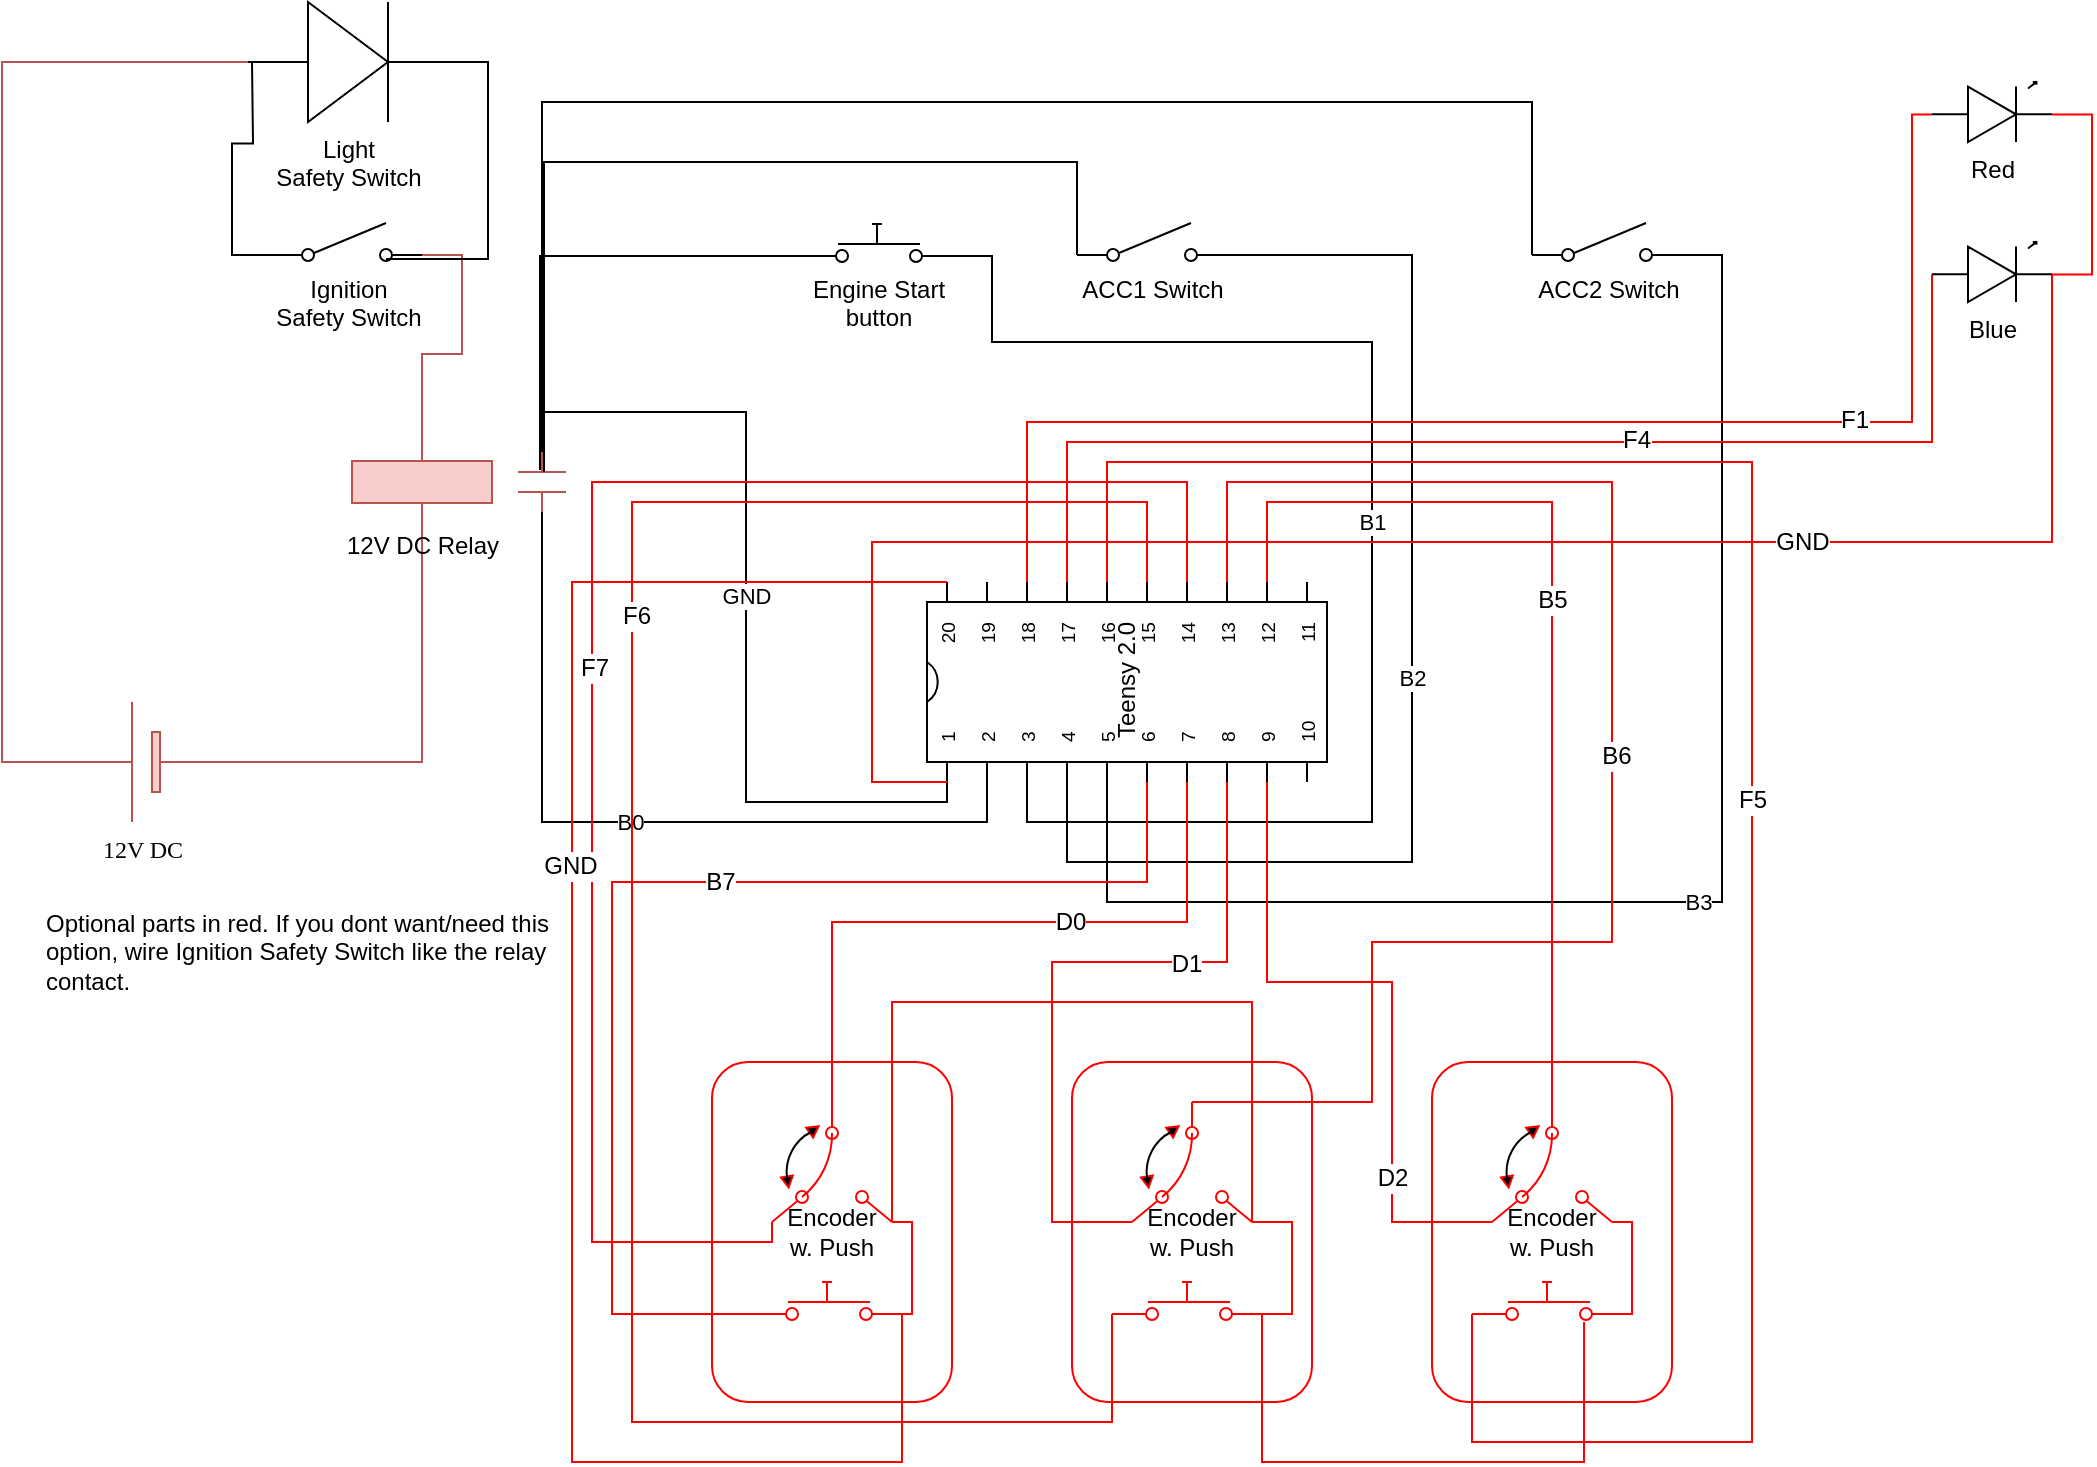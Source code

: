 <mxfile version="10.6.3" type="device"><diagram name="Page-1" id="7e0a89b8-554c-2b80-1dc8-d5c74ca68de4"><mxGraphModel dx="1103" dy="901" grid="1" gridSize="10" guides="1" tooltips="1" connect="1" arrows="1" fold="1" page="1" pageScale="1" pageWidth="1100" pageHeight="850" background="#ffffff" math="0" shadow="0"><root><mxCell id="0"/><mxCell id="1" parent="0"/><mxCell id="yIQIh3eHcrqJi-5VEcAS-3" value="Encoder&lt;br&gt;w. Push&lt;br&gt;" style="rounded=1;whiteSpace=wrap;html=1;fillColor=none;strokeColor=#FF0000;" vertex="1" parent="1"><mxGeometry x="380" y="600" width="120" height="170" as="geometry"/></mxCell><mxCell id="yIQIh3eHcrqJi-5VEcAS-6" value="&lt;span&gt;Encoder&lt;br&gt;&lt;/span&gt;w. Push&lt;span&gt;&lt;br&gt;&lt;/span&gt;" style="rounded=1;whiteSpace=wrap;html=1;fillColor=none;strokeColor=#FF0000;" vertex="1" parent="1"><mxGeometry x="560" y="600" width="120" height="170" as="geometry"/></mxCell><mxCell id="yIQIh3eHcrqJi-5VEcAS-9" value="&lt;span&gt;Encoder&lt;br&gt;&lt;/span&gt;w. Push&lt;span&gt;&lt;br&gt;&lt;/span&gt;" style="rounded=1;whiteSpace=wrap;html=1;fillColor=none;strokeColor=#FF0000;" vertex="1" parent="1"><mxGeometry x="740" y="600" width="120" height="170" as="geometry"/></mxCell><mxCell id="1cb643a89b7d889d-16" style="edgeStyle=orthogonalEdgeStyle;rounded=0;html=1;exitX=0;exitY=0.5;exitPerimeter=0;labelBackgroundColor=none;startArrow=none;startFill=0;startSize=5;endArrow=none;endFill=0;endSize=5;jettySize=auto;orthogonalLoop=1;strokeColor=#b85450;strokeWidth=1;fontFamily=Verdana;fontSize=12;fontColor=#000000;entryX=0.5;entryY=1;entryDx=0;entryDy=0;entryPerimeter=0;fillColor=#f8cecc;" parent="1" source="1cb643a89b7d889d-7" target="9OaHGXaybgWqATNGDYds-10" edge="1"><mxGeometry relative="1" as="geometry"><mxPoint x="215" y="320" as="targetPoint"/><Array as="points"><mxPoint x="235" y="450"/></Array></mxGeometry></mxCell><mxCell id="9OaHGXaybgWqATNGDYds-7" style="edgeStyle=orthogonalEdgeStyle;rounded=0;orthogonalLoop=1;jettySize=auto;html=1;exitX=1;exitY=0.5;exitDx=0;exitDy=0;exitPerimeter=0;entryX=0;entryY=0.5;entryDx=0;entryDy=0;entryPerimeter=0;endArrow=none;endFill=0;fillColor=#f8cecc;strokeColor=#b85450;" parent="1" source="1cb643a89b7d889d-7" target="9OaHGXaybgWqATNGDYds-6" edge="1"><mxGeometry relative="1" as="geometry"/></mxCell><mxCell id="1cb643a89b7d889d-7" value="12V DC&lt;br&gt;" style="verticalLabelPosition=bottom;shadow=0;dashed=0;align=center;fillColor=#f8cecc;strokeColor=#b85450;html=1;verticalAlign=top;strokeWidth=1;shape=mxgraph.electrical.miscellaneous.monocell_battery;rounded=1;comic=0;labelBackgroundColor=none;fontFamily=Verdana;fontSize=12;flipH=1;" parent="1" vertex="1"><mxGeometry x="45" y="420" width="100" height="60" as="geometry"/></mxCell><mxCell id="9OaHGXaybgWqATNGDYds-8" style="edgeStyle=orthogonalEdgeStyle;rounded=0;orthogonalLoop=1;jettySize=auto;html=1;exitX=0;exitY=0.84;exitDx=0;exitDy=0;exitPerimeter=0;endArrow=none;endFill=0;" parent="1" source="9OaHGXaybgWqATNGDYds-1" edge="1"><mxGeometry relative="1" as="geometry"><mxPoint x="150" y="100" as="targetPoint"/></mxGeometry></mxCell><mxCell id="9OaHGXaybgWqATNGDYds-11" style="edgeStyle=orthogonalEdgeStyle;rounded=0;orthogonalLoop=1;jettySize=auto;html=1;exitX=1;exitY=0.84;exitDx=0;exitDy=0;exitPerimeter=0;entryX=0.5;entryY=0;entryDx=0;entryDy=0;entryPerimeter=0;endArrow=none;endFill=0;fillColor=#f8cecc;strokeColor=#b85450;" parent="1" source="9OaHGXaybgWqATNGDYds-1" target="9OaHGXaybgWqATNGDYds-10" edge="1"><mxGeometry relative="1" as="geometry"/></mxCell><mxCell id="9OaHGXaybgWqATNGDYds-1" value="Ignition&lt;br&gt;Safety Switch&lt;br&gt;" style="verticalLabelPosition=bottom;shadow=0;dashed=0;align=center;fillColor=#ffffff;html=1;verticalAlign=top;strokeWidth=1;shape=mxgraph.electrical.electro-mechanical.simple_switch;" parent="1" vertex="1"><mxGeometry x="160" y="180.5" width="75" height="19" as="geometry"/></mxCell><mxCell id="9OaHGXaybgWqATNGDYds-23" style="edgeStyle=orthogonalEdgeStyle;rounded=0;orthogonalLoop=1;jettySize=auto;html=1;exitX=0;exitY=0.84;exitDx=0;exitDy=0;exitPerimeter=0;endArrow=none;endFill=0;" parent="1" source="9OaHGXaybgWqATNGDYds-2" target="9OaHGXaybgWqATNGDYds-13" edge="1"><mxGeometry relative="1" as="geometry"><Array as="points"><mxPoint x="790" y="120"/><mxPoint x="295" y="120"/></Array></mxGeometry></mxCell><mxCell id="9OaHGXaybgWqATNGDYds-26" value="B3" style="edgeStyle=orthogonalEdgeStyle;rounded=0;orthogonalLoop=1;jettySize=auto;html=1;exitX=1;exitY=0.84;exitDx=0;exitDy=0;exitPerimeter=0;entryX=0;entryY=0;entryDx=0;entryDy=90;entryPerimeter=0;endArrow=none;endFill=0;" parent="1" source="9OaHGXaybgWqATNGDYds-2" target="9OaHGXaybgWqATNGDYds-9" edge="1"><mxGeometry relative="1" as="geometry"><Array as="points"><mxPoint x="885" y="196"/><mxPoint x="885" y="520"/><mxPoint x="578" y="520"/></Array></mxGeometry></mxCell><mxCell id="9OaHGXaybgWqATNGDYds-2" value="ACC2 Switch&lt;br&gt;" style="verticalLabelPosition=bottom;shadow=0;dashed=0;align=center;fillColor=#ffffff;html=1;verticalAlign=top;strokeWidth=1;shape=mxgraph.electrical.electro-mechanical.simple_switch;" parent="1" vertex="1"><mxGeometry x="790" y="180.5" width="75" height="19" as="geometry"/></mxCell><mxCell id="9OaHGXaybgWqATNGDYds-12" style="edgeStyle=orthogonalEdgeStyle;rounded=0;orthogonalLoop=1;jettySize=auto;html=1;exitX=1;exitY=0.5;exitDx=0;exitDy=0;exitPerimeter=0;entryX=0.76;entryY=0.947;entryDx=0;entryDy=0;entryPerimeter=0;endArrow=none;endFill=0;" parent="1" source="9OaHGXaybgWqATNGDYds-6" target="9OaHGXaybgWqATNGDYds-1" edge="1"><mxGeometry relative="1" as="geometry"><Array as="points"><mxPoint x="268" y="100"/><mxPoint x="268" y="198"/></Array></mxGeometry></mxCell><mxCell id="9OaHGXaybgWqATNGDYds-6" value="Light&lt;br&gt;Safety Switch&lt;br&gt;" style="fillColor=#000000;verticalLabelPosition=bottom;shadow=0;dashed=0;align=center;fillColor=#ffffff;html=1;verticalAlign=top;strokeWidth=1;shape=mxgraph.electrical.diodes.diode;" parent="1" vertex="1"><mxGeometry x="148" y="70" width="100" height="60" as="geometry"/></mxCell><mxCell id="9OaHGXaybgWqATNGDYds-9" value="Teensy 2.0" style="shadow=0;dashed=0;align=center;fillColor=#ffffff;html=1;strokeWidth=1;shape=mxgraph.electrical.logic_gates.dual_inline_ic;rotation=-90;" parent="1" vertex="1"><mxGeometry x="537.5" y="310" width="100" height="200" as="geometry"/></mxCell><mxCell id="9OaHGXaybgWqATNGDYds-10" value="12V DC Relay" style="verticalLabelPosition=bottom;shadow=0;dashed=0;align=center;fillColor=#f8cecc;html=1;verticalAlign=top;strokeWidth=1;shape=mxgraph.electrical.electro-mechanical.relay_coil;strokeColor=#b85450;" parent="1" vertex="1"><mxGeometry x="200" y="292.5" width="70" height="35" as="geometry"/></mxCell><mxCell id="9OaHGXaybgWqATNGDYds-14" value="B0" style="edgeStyle=orthogonalEdgeStyle;rounded=0;orthogonalLoop=1;jettySize=auto;html=1;exitX=1;exitY=0.5;exitDx=0;exitDy=0;exitPerimeter=0;endArrow=none;endFill=0;entryX=0;entryY=0;entryDx=0;entryDy=30;entryPerimeter=0;" parent="1" source="9OaHGXaybgWqATNGDYds-13" target="9OaHGXaybgWqATNGDYds-9" edge="1"><mxGeometry relative="1" as="geometry"><mxPoint x="530" y="540" as="targetPoint"/></mxGeometry></mxCell><mxCell id="9OaHGXaybgWqATNGDYds-15" value="GND" style="edgeStyle=orthogonalEdgeStyle;rounded=0;orthogonalLoop=1;jettySize=auto;html=1;exitX=0;exitY=0.5;exitDx=0;exitDy=0;exitPerimeter=0;entryX=0;entryY=0;entryDx=0;entryDy=10;entryPerimeter=0;endArrow=none;endFill=0;" parent="1" source="9OaHGXaybgWqATNGDYds-13" target="9OaHGXaybgWqATNGDYds-9" edge="1"><mxGeometry relative="1" as="geometry"><Array as="points"><mxPoint x="295" y="275"/><mxPoint x="397" y="275"/><mxPoint x="397" y="470"/><mxPoint x="498" y="470"/></Array></mxGeometry></mxCell><mxCell id="9OaHGXaybgWqATNGDYds-13" value="" style="verticalLabelPosition=bottom;shadow=0;dashed=0;align=center;fillColor=#f8cecc;html=1;verticalAlign=top;strokeWidth=1;shape=mxgraph.electrical.electro-mechanical.relay_contacts;rotation=90;strokeColor=#b85450;" parent="1" vertex="1"><mxGeometry x="280" y="298" width="30" height="24" as="geometry"/></mxCell><mxCell id="9OaHGXaybgWqATNGDYds-21" style="edgeStyle=orthogonalEdgeStyle;rounded=0;orthogonalLoop=1;jettySize=auto;html=1;exitX=0;exitY=0.84;exitDx=0;exitDy=0;exitPerimeter=0;entryX=0.3;entryY=0.542;entryDx=0;entryDy=0;entryPerimeter=0;endArrow=none;endFill=0;" parent="1" source="9OaHGXaybgWqATNGDYds-16" target="9OaHGXaybgWqATNGDYds-13" edge="1"><mxGeometry relative="1" as="geometry"/></mxCell><mxCell id="9OaHGXaybgWqATNGDYds-24" value="B1" style="edgeStyle=orthogonalEdgeStyle;rounded=0;orthogonalLoop=1;jettySize=auto;html=1;exitX=1;exitY=0.84;exitDx=0;exitDy=0;exitPerimeter=0;entryX=0;entryY=0;entryDx=0;entryDy=50;entryPerimeter=0;endArrow=none;endFill=0;" parent="1" source="9OaHGXaybgWqATNGDYds-16" target="9OaHGXaybgWqATNGDYds-9" edge="1"><mxGeometry relative="1" as="geometry"><Array as="points"><mxPoint x="520" y="197"/><mxPoint x="520" y="240"/><mxPoint x="710" y="240"/><mxPoint x="710" y="480"/><mxPoint x="538" y="480"/></Array></mxGeometry></mxCell><mxCell id="9OaHGXaybgWqATNGDYds-16" value="Engine Start&lt;br&gt;button&lt;br&gt;" style="verticalLabelPosition=bottom;shadow=0;dashed=0;align=center;fillColor=#ffffff;html=1;verticalAlign=top;strokeWidth=1;shape=mxgraph.electrical.electro-mechanical.push_switch_no;" parent="1" vertex="1"><mxGeometry x="425" y="181" width="75" height="19" as="geometry"/></mxCell><mxCell id="9OaHGXaybgWqATNGDYds-22" style="edgeStyle=orthogonalEdgeStyle;rounded=0;orthogonalLoop=1;jettySize=auto;html=1;exitX=0;exitY=0.84;exitDx=0;exitDy=0;exitPerimeter=0;endArrow=none;endFill=0;entryX=0.333;entryY=0.458;entryDx=0;entryDy=0;entryPerimeter=0;" parent="1" source="9OaHGXaybgWqATNGDYds-17" target="9OaHGXaybgWqATNGDYds-13" edge="1"><mxGeometry relative="1" as="geometry"><mxPoint x="290" y="300" as="targetPoint"/><Array as="points"><mxPoint x="563" y="150"/><mxPoint x="296" y="150"/></Array></mxGeometry></mxCell><mxCell id="9OaHGXaybgWqATNGDYds-25" value="B2" style="edgeStyle=orthogonalEdgeStyle;rounded=0;orthogonalLoop=1;jettySize=auto;html=1;exitX=1;exitY=0.84;exitDx=0;exitDy=0;exitPerimeter=0;entryX=0;entryY=0;entryDx=0;entryDy=70;entryPerimeter=0;endArrow=none;endFill=0;" parent="1" source="9OaHGXaybgWqATNGDYds-17" target="9OaHGXaybgWqATNGDYds-9" edge="1"><mxGeometry relative="1" as="geometry"><Array as="points"><mxPoint x="730" y="196"/><mxPoint x="730" y="500"/><mxPoint x="558" y="500"/></Array></mxGeometry></mxCell><mxCell id="9OaHGXaybgWqATNGDYds-17" value="ACC1 Switch&lt;br&gt;" style="verticalLabelPosition=bottom;shadow=0;dashed=0;align=center;fillColor=#ffffff;html=1;verticalAlign=top;strokeWidth=1;shape=mxgraph.electrical.electro-mechanical.simple_switch;" parent="1" vertex="1"><mxGeometry x="562.5" y="180.5" width="75" height="19" as="geometry"/></mxCell><mxCell id="9OaHGXaybgWqATNGDYds-27" value="Optional parts in red. If you dont want/need this option, wire Ignition Safety Switch like the relay contact." style="text;html=1;strokeColor=none;fillColor=none;align=left;verticalAlign=middle;whiteSpace=wrap;rounded=0;" parent="1" vertex="1"><mxGeometry x="45" y="520" width="275" height="50" as="geometry"/></mxCell><mxCell id="yIQIh3eHcrqJi-5VEcAS-14" style="edgeStyle=orthogonalEdgeStyle;rounded=0;orthogonalLoop=1;jettySize=auto;html=1;exitX=1;exitY=1;exitDx=0;exitDy=0;exitPerimeter=0;entryX=1;entryY=1;entryDx=0;entryDy=0;entryPerimeter=0;endArrow=none;endFill=0;strokeColor=#FF0000;" edge="1" parent="1" source="yIQIh3eHcrqJi-5VEcAS-1" target="yIQIh3eHcrqJi-5VEcAS-4"><mxGeometry relative="1" as="geometry"><Array as="points"><mxPoint x="470" y="570"/><mxPoint x="650" y="570"/></Array></mxGeometry></mxCell><mxCell id="yIQIh3eHcrqJi-5VEcAS-18" style="edgeStyle=orthogonalEdgeStyle;rounded=0;orthogonalLoop=1;jettySize=auto;html=1;exitX=0.5;exitY=0;exitDx=0;exitDy=0;exitPerimeter=0;entryX=0;entryY=0;entryDx=0;entryDy=130;entryPerimeter=0;endArrow=none;endFill=0;strokeColor=#FF0000;" edge="1" parent="1" source="yIQIh3eHcrqJi-5VEcAS-1" target="9OaHGXaybgWqATNGDYds-9"><mxGeometry relative="1" as="geometry"><Array as="points"><mxPoint x="440" y="530"/><mxPoint x="618" y="530"/></Array></mxGeometry></mxCell><mxCell id="yIQIh3eHcrqJi-5VEcAS-19" value="D0" style="text;html=1;resizable=0;points=[];align=center;verticalAlign=middle;labelBackgroundColor=#ffffff;" vertex="1" connectable="0" parent="yIQIh3eHcrqJi-5VEcAS-18"><mxGeometry x="0.237" relative="1" as="geometry"><mxPoint as="offset"/></mxGeometry></mxCell><mxCell id="yIQIh3eHcrqJi-5VEcAS-20" style="edgeStyle=orthogonalEdgeStyle;rounded=0;orthogonalLoop=1;jettySize=auto;html=1;exitX=0;exitY=1;exitDx=0;exitDy=0;exitPerimeter=0;entryX=1;entryY=0;entryDx=0;entryDy=130;entryPerimeter=0;endArrow=none;endFill=0;strokeColor=#FF0000;" edge="1" parent="1" source="yIQIh3eHcrqJi-5VEcAS-1" target="9OaHGXaybgWqATNGDYds-9"><mxGeometry relative="1" as="geometry"><Array as="points"><mxPoint x="410" y="690"/><mxPoint x="320" y="690"/><mxPoint x="320" y="310"/><mxPoint x="618" y="310"/></Array></mxGeometry></mxCell><mxCell id="yIQIh3eHcrqJi-5VEcAS-21" value="F7&lt;br&gt;" style="text;html=1;resizable=0;points=[];align=center;verticalAlign=middle;labelBackgroundColor=#ffffff;" vertex="1" connectable="0" parent="yIQIh3eHcrqJi-5VEcAS-20"><mxGeometry x="-0.064" y="-1" relative="1" as="geometry"><mxPoint as="offset"/></mxGeometry></mxCell><mxCell id="yIQIh3eHcrqJi-5VEcAS-1" value="" style="verticalLabelPosition=bottom;shadow=0;dashed=0;align=center;fillColor=#ffffff;html=1;verticalAlign=top;strokeWidth=1;shape=mxgraph.electrical.electro-mechanical.3_position_switch;strokeColor=#FF0000;" vertex="1" parent="1"><mxGeometry x="410" y="620" width="60" height="60" as="geometry"/></mxCell><mxCell id="yIQIh3eHcrqJi-5VEcAS-15" style="edgeStyle=orthogonalEdgeStyle;rounded=0;orthogonalLoop=1;jettySize=auto;html=1;exitX=1;exitY=0.84;exitDx=0;exitDy=0;exitPerimeter=0;entryX=1;entryY=1;entryDx=0;entryDy=0;entryPerimeter=0;endArrow=none;endFill=0;strokeColor=#FF0000;" edge="1" parent="1" source="yIQIh3eHcrqJi-5VEcAS-2" target="yIQIh3eHcrqJi-5VEcAS-1"><mxGeometry relative="1" as="geometry"><Array as="points"><mxPoint x="480" y="726"/><mxPoint x="480" y="680"/></Array></mxGeometry></mxCell><mxCell id="yIQIh3eHcrqJi-5VEcAS-16" style="edgeStyle=orthogonalEdgeStyle;rounded=0;orthogonalLoop=1;jettySize=auto;html=1;exitX=1;exitY=0.84;exitDx=0;exitDy=0;exitPerimeter=0;entryX=1;entryY=0;entryDx=0;entryDy=10;entryPerimeter=0;endArrow=none;endFill=0;strokeColor=#FF0000;" edge="1" parent="1" source="yIQIh3eHcrqJi-5VEcAS-2" target="9OaHGXaybgWqATNGDYds-9"><mxGeometry relative="1" as="geometry"><Array as="points"><mxPoint x="475" y="800"/><mxPoint x="310" y="800"/><mxPoint x="310" y="360"/></Array></mxGeometry></mxCell><mxCell id="yIQIh3eHcrqJi-5VEcAS-17" value="GND" style="text;html=1;resizable=0;points=[];align=center;verticalAlign=middle;labelBackgroundColor=#ffffff;" vertex="1" connectable="0" parent="yIQIh3eHcrqJi-5VEcAS-16"><mxGeometry x="0.239" y="1" relative="1" as="geometry"><mxPoint as="offset"/></mxGeometry></mxCell><mxCell id="yIQIh3eHcrqJi-5VEcAS-22" style="edgeStyle=orthogonalEdgeStyle;rounded=0;orthogonalLoop=1;jettySize=auto;html=1;exitX=0;exitY=0.84;exitDx=0;exitDy=0;exitPerimeter=0;endArrow=none;endFill=0;strokeColor=#FF0000;entryX=0;entryY=0;entryDx=0;entryDy=110;entryPerimeter=0;" edge="1" parent="1" source="yIQIh3eHcrqJi-5VEcAS-2" target="9OaHGXaybgWqATNGDYds-9"><mxGeometry relative="1" as="geometry"><mxPoint x="1000" y="560" as="targetPoint"/><Array as="points"><mxPoint x="330" y="726"/><mxPoint x="330" y="510"/><mxPoint x="598" y="510"/></Array></mxGeometry></mxCell><mxCell id="yIQIh3eHcrqJi-5VEcAS-23" value="B7&lt;br&gt;" style="text;html=1;resizable=0;points=[];align=center;verticalAlign=middle;labelBackgroundColor=#ffffff;" vertex="1" connectable="0" parent="yIQIh3eHcrqJi-5VEcAS-22"><mxGeometry x="0.126" relative="1" as="geometry"><mxPoint as="offset"/></mxGeometry></mxCell><mxCell id="yIQIh3eHcrqJi-5VEcAS-2" value="" style="verticalLabelPosition=bottom;shadow=0;dashed=0;align=center;fillColor=#ffffff;html=1;verticalAlign=top;strokeWidth=1;shape=mxgraph.electrical.electro-mechanical.push_switch_no;strokeColor=#FF0000;" vertex="1" parent="1"><mxGeometry x="400" y="710" width="75" height="19" as="geometry"/></mxCell><mxCell id="yIQIh3eHcrqJi-5VEcAS-13" style="edgeStyle=orthogonalEdgeStyle;rounded=0;orthogonalLoop=1;jettySize=auto;html=1;exitX=1;exitY=1;exitDx=0;exitDy=0;exitPerimeter=0;entryX=1;entryY=0.84;entryDx=0;entryDy=0;entryPerimeter=0;endArrow=none;endFill=0;strokeColor=#FF0000;" edge="1" parent="1" source="yIQIh3eHcrqJi-5VEcAS-4" target="yIQIh3eHcrqJi-5VEcAS-5"><mxGeometry relative="1" as="geometry"><Array as="points"><mxPoint x="670" y="680"/><mxPoint x="670" y="726"/></Array></mxGeometry></mxCell><mxCell id="yIQIh3eHcrqJi-5VEcAS-26" style="edgeStyle=orthogonalEdgeStyle;rounded=0;orthogonalLoop=1;jettySize=auto;html=1;exitX=0.5;exitY=0;exitDx=0;exitDy=0;exitPerimeter=0;entryX=1;entryY=0;entryDx=0;entryDy=150;entryPerimeter=0;endArrow=none;endFill=0;strokeColor=#FF0000;" edge="1" parent="1" source="yIQIh3eHcrqJi-5VEcAS-4" target="9OaHGXaybgWqATNGDYds-9"><mxGeometry relative="1" as="geometry"><Array as="points"><mxPoint x="710" y="620"/><mxPoint x="710" y="540"/><mxPoint x="830" y="540"/><mxPoint x="830" y="310"/><mxPoint x="638" y="310"/></Array></mxGeometry></mxCell><mxCell id="yIQIh3eHcrqJi-5VEcAS-27" value="B6" style="text;html=1;resizable=0;points=[];align=center;verticalAlign=middle;labelBackgroundColor=#ffffff;" vertex="1" connectable="0" parent="yIQIh3eHcrqJi-5VEcAS-26"><mxGeometry x="0.005" y="-2" relative="1" as="geometry"><mxPoint as="offset"/></mxGeometry></mxCell><mxCell id="yIQIh3eHcrqJi-5VEcAS-28" style="edgeStyle=orthogonalEdgeStyle;rounded=0;orthogonalLoop=1;jettySize=auto;html=1;exitX=0;exitY=1;exitDx=0;exitDy=0;exitPerimeter=0;entryX=0;entryY=0;entryDx=0;entryDy=150;entryPerimeter=0;endArrow=none;endFill=0;strokeColor=#FF0000;" edge="1" parent="1" source="yIQIh3eHcrqJi-5VEcAS-4" target="9OaHGXaybgWqATNGDYds-9"><mxGeometry relative="1" as="geometry"><Array as="points"><mxPoint x="550" y="680"/><mxPoint x="550" y="550"/><mxPoint x="638" y="550"/></Array></mxGeometry></mxCell><mxCell id="yIQIh3eHcrqJi-5VEcAS-29" value="D1" style="text;html=1;resizable=0;points=[];align=center;verticalAlign=middle;labelBackgroundColor=#ffffff;" vertex="1" connectable="0" parent="yIQIh3eHcrqJi-5VEcAS-28"><mxGeometry x="0.362" y="-1" relative="1" as="geometry"><mxPoint as="offset"/></mxGeometry></mxCell><mxCell id="yIQIh3eHcrqJi-5VEcAS-4" value="" style="verticalLabelPosition=bottom;shadow=0;dashed=0;align=center;fillColor=#ffffff;html=1;verticalAlign=top;strokeWidth=1;shape=mxgraph.electrical.electro-mechanical.3_position_switch;strokeColor=#FF0000;" vertex="1" parent="1"><mxGeometry x="590" y="620" width="60" height="60" as="geometry"/></mxCell><mxCell id="yIQIh3eHcrqJi-5VEcAS-11" style="edgeStyle=orthogonalEdgeStyle;rounded=0;orthogonalLoop=1;jettySize=auto;html=1;exitX=1;exitY=0.84;exitDx=0;exitDy=0;exitPerimeter=0;entryX=0.747;entryY=1.053;entryDx=0;entryDy=0;entryPerimeter=0;endArrow=none;endFill=0;strokeColor=#FF0000;" edge="1" parent="1" source="yIQIh3eHcrqJi-5VEcAS-5" target="yIQIh3eHcrqJi-5VEcAS-8"><mxGeometry relative="1" as="geometry"><Array as="points"><mxPoint x="655" y="800"/><mxPoint x="816" y="800"/></Array></mxGeometry></mxCell><mxCell id="yIQIh3eHcrqJi-5VEcAS-24" style="edgeStyle=orthogonalEdgeStyle;rounded=0;orthogonalLoop=1;jettySize=auto;html=1;exitX=0;exitY=0.84;exitDx=0;exitDy=0;exitPerimeter=0;entryX=1;entryY=0;entryDx=0;entryDy=110;entryPerimeter=0;endArrow=none;endFill=0;strokeColor=#FF0000;" edge="1" parent="1" source="yIQIh3eHcrqJi-5VEcAS-5" target="9OaHGXaybgWqATNGDYds-9"><mxGeometry relative="1" as="geometry"><Array as="points"><mxPoint x="580" y="780"/><mxPoint x="340" y="780"/><mxPoint x="340" y="320"/><mxPoint x="598" y="320"/></Array></mxGeometry></mxCell><mxCell id="yIQIh3eHcrqJi-5VEcAS-25" value="F6" style="text;html=1;resizable=0;points=[];align=center;verticalAlign=middle;labelBackgroundColor=#ffffff;" vertex="1" connectable="0" parent="yIQIh3eHcrqJi-5VEcAS-24"><mxGeometry x="0.327" y="-2" relative="1" as="geometry"><mxPoint as="offset"/></mxGeometry></mxCell><mxCell id="yIQIh3eHcrqJi-5VEcAS-5" value="" style="verticalLabelPosition=bottom;shadow=0;dashed=0;align=center;fillColor=#ffffff;html=1;verticalAlign=top;strokeWidth=1;shape=mxgraph.electrical.electro-mechanical.push_switch_no;strokeColor=#FF0000;" vertex="1" parent="1"><mxGeometry x="580" y="710" width="75" height="19" as="geometry"/></mxCell><mxCell id="yIQIh3eHcrqJi-5VEcAS-10" style="edgeStyle=orthogonalEdgeStyle;rounded=0;orthogonalLoop=1;jettySize=auto;html=1;exitX=1;exitY=1;exitDx=0;exitDy=0;exitPerimeter=0;entryX=1;entryY=0.84;entryDx=0;entryDy=0;entryPerimeter=0;endArrow=none;endFill=0;strokeColor=#FF0000;" edge="1" parent="1" source="yIQIh3eHcrqJi-5VEcAS-7" target="yIQIh3eHcrqJi-5VEcAS-8"><mxGeometry relative="1" as="geometry"><Array as="points"><mxPoint x="840" y="680"/><mxPoint x="840" y="726"/></Array></mxGeometry></mxCell><mxCell id="yIQIh3eHcrqJi-5VEcAS-32" style="edgeStyle=orthogonalEdgeStyle;rounded=0;orthogonalLoop=1;jettySize=auto;html=1;exitX=0;exitY=1;exitDx=0;exitDy=0;exitPerimeter=0;entryX=0;entryY=0;entryDx=0;entryDy=170;entryPerimeter=0;endArrow=none;endFill=0;strokeColor=#FF0000;" edge="1" parent="1" source="yIQIh3eHcrqJi-5VEcAS-7" target="9OaHGXaybgWqATNGDYds-9"><mxGeometry relative="1" as="geometry"><Array as="points"><mxPoint x="720" y="680"/><mxPoint x="720" y="560"/><mxPoint x="658" y="560"/></Array></mxGeometry></mxCell><mxCell id="yIQIh3eHcrqJi-5VEcAS-33" value="D2" style="text;html=1;resizable=0;points=[];align=center;verticalAlign=middle;labelBackgroundColor=#ffffff;" vertex="1" connectable="0" parent="yIQIh3eHcrqJi-5VEcAS-32"><mxGeometry x="-0.699" y="-22" relative="1" as="geometry"><mxPoint x="-22" y="-22" as="offset"/></mxGeometry></mxCell><mxCell id="yIQIh3eHcrqJi-5VEcAS-34" style="edgeStyle=orthogonalEdgeStyle;rounded=0;orthogonalLoop=1;jettySize=auto;html=1;exitX=0.5;exitY=0;exitDx=0;exitDy=0;exitPerimeter=0;entryX=1;entryY=0;entryDx=0;entryDy=170;entryPerimeter=0;endArrow=none;endFill=0;strokeColor=#FF0000;" edge="1" parent="1" source="yIQIh3eHcrqJi-5VEcAS-7" target="9OaHGXaybgWqATNGDYds-9"><mxGeometry relative="1" as="geometry"><Array as="points"><mxPoint x="800" y="320"/><mxPoint x="658" y="320"/></Array></mxGeometry></mxCell><mxCell id="yIQIh3eHcrqJi-5VEcAS-35" value="B5" style="text;html=1;resizable=0;points=[];align=center;verticalAlign=middle;labelBackgroundColor=#ffffff;" vertex="1" connectable="0" parent="yIQIh3eHcrqJi-5VEcAS-34"><mxGeometry x="0.042" relative="1" as="geometry"><mxPoint as="offset"/></mxGeometry></mxCell><mxCell id="yIQIh3eHcrqJi-5VEcAS-7" value="" style="verticalLabelPosition=bottom;shadow=0;dashed=0;align=center;fillColor=#ffffff;html=1;verticalAlign=top;strokeWidth=1;shape=mxgraph.electrical.electro-mechanical.3_position_switch;strokeColor=#FF0000;" vertex="1" parent="1"><mxGeometry x="770" y="620" width="60" height="60" as="geometry"/></mxCell><mxCell id="yIQIh3eHcrqJi-5VEcAS-30" style="edgeStyle=orthogonalEdgeStyle;rounded=0;orthogonalLoop=1;jettySize=auto;html=1;exitX=0;exitY=0.84;exitDx=0;exitDy=0;exitPerimeter=0;entryX=1;entryY=0;entryDx=0;entryDy=90;entryPerimeter=0;endArrow=none;endFill=0;strokeColor=#FF0000;" edge="1" parent="1" source="yIQIh3eHcrqJi-5VEcAS-8" target="9OaHGXaybgWqATNGDYds-9"><mxGeometry relative="1" as="geometry"><Array as="points"><mxPoint x="760" y="790"/><mxPoint x="900" y="790"/><mxPoint x="900" y="300"/><mxPoint x="578" y="300"/></Array></mxGeometry></mxCell><mxCell id="yIQIh3eHcrqJi-5VEcAS-31" value="F5" style="text;html=1;resizable=0;points=[];align=center;verticalAlign=middle;labelBackgroundColor=#ffffff;" vertex="1" connectable="0" parent="yIQIh3eHcrqJi-5VEcAS-30"><mxGeometry x="-0.025" relative="1" as="geometry"><mxPoint as="offset"/></mxGeometry></mxCell><mxCell id="yIQIh3eHcrqJi-5VEcAS-8" value="" style="verticalLabelPosition=bottom;shadow=0;dashed=0;align=center;fillColor=#ffffff;html=1;verticalAlign=top;strokeWidth=1;shape=mxgraph.electrical.electro-mechanical.push_switch_no;strokeColor=#FF0000;" vertex="1" parent="1"><mxGeometry x="760" y="710" width="75" height="19" as="geometry"/></mxCell><mxCell id="yIQIh3eHcrqJi-5VEcAS-38" style="edgeStyle=orthogonalEdgeStyle;rounded=0;orthogonalLoop=1;jettySize=auto;html=1;exitX=1;exitY=0.54;exitDx=0;exitDy=0;exitPerimeter=0;entryX=0;entryY=0;entryDx=0;entryDy=10;entryPerimeter=0;endArrow=none;endFill=0;strokeColor=#FF0000;" edge="1" parent="1" source="yIQIh3eHcrqJi-5VEcAS-37" target="9OaHGXaybgWqATNGDYds-9"><mxGeometry relative="1" as="geometry"><Array as="points"><mxPoint x="1050" y="340"/><mxPoint x="460" y="340"/><mxPoint x="460" y="460"/></Array></mxGeometry></mxCell><mxCell id="yIQIh3eHcrqJi-5VEcAS-39" value="GND" style="text;html=1;resizable=0;points=[];align=center;verticalAlign=middle;labelBackgroundColor=#ffffff;" vertex="1" connectable="0" parent="yIQIh3eHcrqJi-5VEcAS-38"><mxGeometry x="-0.411" relative="1" as="geometry"><mxPoint as="offset"/></mxGeometry></mxCell><mxCell id="yIQIh3eHcrqJi-5VEcAS-42" style="edgeStyle=orthogonalEdgeStyle;rounded=0;orthogonalLoop=1;jettySize=auto;html=1;exitX=0;exitY=0.54;exitDx=0;exitDy=0;exitPerimeter=0;entryX=1;entryY=0;entryDx=0;entryDy=50;entryPerimeter=0;endArrow=none;endFill=0;strokeColor=#FF0000;" edge="1" parent="1" source="yIQIh3eHcrqJi-5VEcAS-36" target="9OaHGXaybgWqATNGDYds-9"><mxGeometry relative="1" as="geometry"><Array as="points"><mxPoint x="980" y="126"/><mxPoint x="980" y="280"/><mxPoint x="538" y="280"/></Array></mxGeometry></mxCell><mxCell id="yIQIh3eHcrqJi-5VEcAS-43" value="F1" style="text;html=1;resizable=0;points=[];align=center;verticalAlign=middle;labelBackgroundColor=#ffffff;" vertex="1" connectable="0" parent="yIQIh3eHcrqJi-5VEcAS-42"><mxGeometry x="-0.437" y="-1" relative="1" as="geometry"><mxPoint as="offset"/></mxGeometry></mxCell><mxCell id="yIQIh3eHcrqJi-5VEcAS-36" value="Red" style="verticalLabelPosition=bottom;shadow=0;dashed=0;align=center;fillColor=#ffffff;html=1;verticalAlign=top;strokeWidth=1;shape=mxgraph.electrical.opto_electronics.led_1;" vertex="1" parent="1"><mxGeometry x="990" y="110" width="60" height="30" as="geometry"/></mxCell><mxCell id="yIQIh3eHcrqJi-5VEcAS-40" style="edgeStyle=orthogonalEdgeStyle;rounded=0;orthogonalLoop=1;jettySize=auto;html=1;exitX=0;exitY=0.54;exitDx=0;exitDy=0;exitPerimeter=0;entryX=1;entryY=0;entryDx=0;entryDy=70;entryPerimeter=0;endArrow=none;endFill=0;strokeColor=#FF0000;" edge="1" parent="1" source="yIQIh3eHcrqJi-5VEcAS-37" target="9OaHGXaybgWqATNGDYds-9"><mxGeometry relative="1" as="geometry"><Array as="points"><mxPoint x="990" y="290"/><mxPoint x="558" y="290"/></Array></mxGeometry></mxCell><mxCell id="yIQIh3eHcrqJi-5VEcAS-41" value="F4" style="text;html=1;resizable=0;points=[];align=center;verticalAlign=middle;labelBackgroundColor=#ffffff;" vertex="1" connectable="0" parent="yIQIh3eHcrqJi-5VEcAS-40"><mxGeometry x="-0.208" y="-1" relative="1" as="geometry"><mxPoint as="offset"/></mxGeometry></mxCell><mxCell id="yIQIh3eHcrqJi-5VEcAS-44" style="edgeStyle=orthogonalEdgeStyle;rounded=0;orthogonalLoop=1;jettySize=auto;html=1;exitX=1;exitY=0.54;exitDx=0;exitDy=0;exitPerimeter=0;entryX=1;entryY=0.54;entryDx=0;entryDy=0;entryPerimeter=0;endArrow=none;endFill=0;strokeColor=#FF0000;" edge="1" parent="1" source="yIQIh3eHcrqJi-5VEcAS-37" target="yIQIh3eHcrqJi-5VEcAS-36"><mxGeometry relative="1" as="geometry"/></mxCell><mxCell id="yIQIh3eHcrqJi-5VEcAS-37" value="Blue" style="verticalLabelPosition=bottom;shadow=0;dashed=0;align=center;fillColor=#ffffff;html=1;verticalAlign=top;strokeWidth=1;shape=mxgraph.electrical.opto_electronics.led_1;" vertex="1" parent="1"><mxGeometry x="990" y="190" width="60" height="30" as="geometry"/></mxCell></root></mxGraphModel></diagram></mxfile>